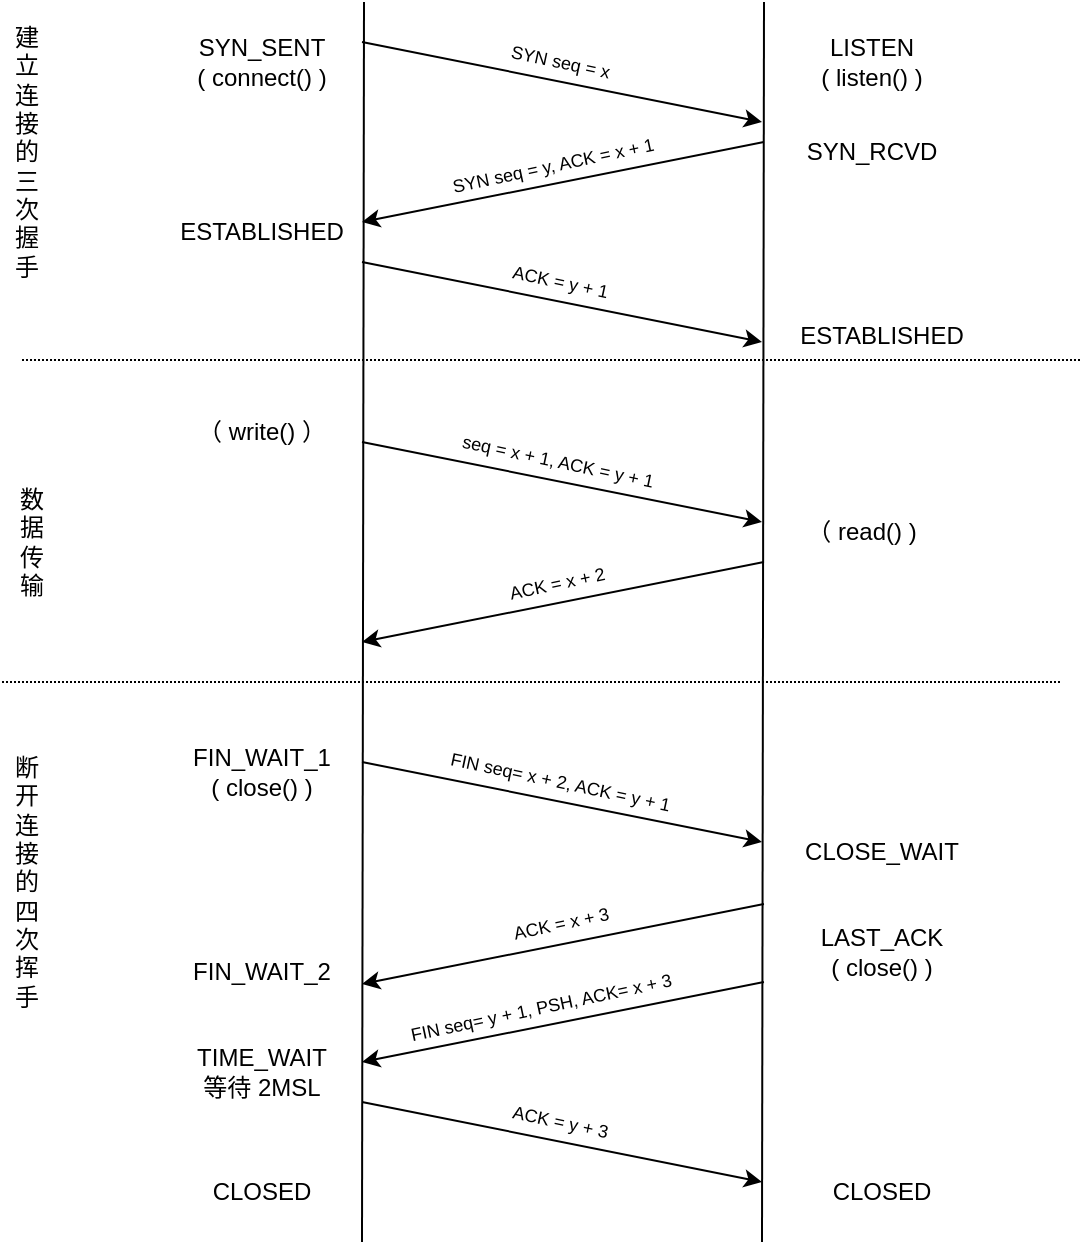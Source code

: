 <mxfile version="24.4.10" type="github">
  <diagram name="第 1 页" id="lxqsEcNkaPuK-fZSOA44">
    <mxGraphModel dx="548" dy="284" grid="1" gridSize="10" guides="1" tooltips="1" connect="1" arrows="1" fold="1" page="1" pageScale="1" pageWidth="1169" pageHeight="827" math="0" shadow="0">
      <root>
        <mxCell id="0" />
        <mxCell id="1" parent="0" />
        <mxCell id="_FQAXC7W-VBshnB_TiA--20" value="" style="edgeStyle=orthogonalEdgeStyle;rounded=0;orthogonalLoop=1;jettySize=auto;html=1;" parent="1" edge="1">
          <mxGeometry relative="1" as="geometry">
            <mxPoint x="190.0" y="240" as="sourcePoint" />
            <mxPoint x="190.0" y="240" as="targetPoint" />
          </mxGeometry>
        </mxCell>
        <mxCell id="xCKm-LhLHlY7K5r4dHXQ-1" value="" style="endArrow=none;html=1;rounded=0;" edge="1" parent="1">
          <mxGeometry width="50" height="50" relative="1" as="geometry">
            <mxPoint x="360" y="680" as="sourcePoint" />
            <mxPoint x="361" y="60" as="targetPoint" />
          </mxGeometry>
        </mxCell>
        <mxCell id="xCKm-LhLHlY7K5r4dHXQ-2" value="" style="endArrow=none;html=1;rounded=0;" edge="1" parent="1">
          <mxGeometry width="50" height="50" relative="1" as="geometry">
            <mxPoint x="560" y="680" as="sourcePoint" />
            <mxPoint x="561" y="60" as="targetPoint" />
          </mxGeometry>
        </mxCell>
        <mxCell id="xCKm-LhLHlY7K5r4dHXQ-3" value="SYN_SENT&lt;br&gt;( connect() )" style="text;html=1;align=center;verticalAlign=middle;whiteSpace=wrap;rounded=0;" vertex="1" parent="1">
          <mxGeometry x="270" y="75" width="80" height="30" as="geometry" />
        </mxCell>
        <mxCell id="xCKm-LhLHlY7K5r4dHXQ-4" value="" style="endArrow=classic;html=1;rounded=0;" edge="1" parent="1">
          <mxGeometry width="50" height="50" relative="1" as="geometry">
            <mxPoint x="360" y="280" as="sourcePoint" />
            <mxPoint x="560" y="320" as="targetPoint" />
          </mxGeometry>
        </mxCell>
        <mxCell id="xCKm-LhLHlY7K5r4dHXQ-5" value="&lt;font style=&quot;font-size: 9px;&quot;&gt;seq = x + 1, ACK = y + 1&amp;nbsp;&lt;/font&gt;" style="edgeLabel;html=1;align=center;verticalAlign=middle;resizable=0;points=[];rotation=12;" vertex="1" connectable="0" parent="xCKm-LhLHlY7K5r4dHXQ-4">
          <mxGeometry x="0.087" y="-2" relative="1" as="geometry">
            <mxPoint x="-10" y="-15" as="offset" />
          </mxGeometry>
        </mxCell>
        <mxCell id="xCKm-LhLHlY7K5r4dHXQ-6" value="" style="endArrow=classic;html=1;rounded=0;exitX=0;exitY=0;exitDx=0;exitDy=0;" edge="1" parent="1">
          <mxGeometry width="50" height="50" relative="1" as="geometry">
            <mxPoint x="560.952" y="130" as="sourcePoint" />
            <mxPoint x="360" y="170" as="targetPoint" />
          </mxGeometry>
        </mxCell>
        <mxCell id="xCKm-LhLHlY7K5r4dHXQ-7" value="&lt;font style=&quot;font-size: 9px;&quot;&gt;SYN seq = y, ACK = x + 1&lt;/font&gt;" style="edgeLabel;html=1;align=center;verticalAlign=middle;resizable=0;points=[];rotation=348;" vertex="1" connectable="0" parent="xCKm-LhLHlY7K5r4dHXQ-6">
          <mxGeometry x="-0.113" y="1" relative="1" as="geometry">
            <mxPoint x="-17" y="-8" as="offset" />
          </mxGeometry>
        </mxCell>
        <mxCell id="xCKm-LhLHlY7K5r4dHXQ-8" value="LISTEN&lt;br&gt;( listen() )" style="text;html=1;align=center;verticalAlign=middle;whiteSpace=wrap;rounded=0;" vertex="1" parent="1">
          <mxGeometry x="580" y="75" width="70" height="30" as="geometry" />
        </mxCell>
        <mxCell id="xCKm-LhLHlY7K5r4dHXQ-9" value="SYN_RCVD" style="text;html=1;align=center;verticalAlign=middle;whiteSpace=wrap;rounded=0;" vertex="1" parent="1">
          <mxGeometry x="580" y="120" width="70" height="30" as="geometry" />
        </mxCell>
        <mxCell id="xCKm-LhLHlY7K5r4dHXQ-10" value="ESTABLISHED" style="text;html=1;align=center;verticalAlign=middle;whiteSpace=wrap;rounded=0;" vertex="1" parent="1">
          <mxGeometry x="270" y="160" width="80" height="30" as="geometry" />
        </mxCell>
        <mxCell id="xCKm-LhLHlY7K5r4dHXQ-11" value="ESTABLISHED" style="text;html=1;align=center;verticalAlign=middle;whiteSpace=wrap;rounded=0;" vertex="1" parent="1">
          <mxGeometry x="580" y="212" width="80" height="30" as="geometry" />
        </mxCell>
        <mxCell id="xCKm-LhLHlY7K5r4dHXQ-12" value="" style="endArrow=classic;html=1;rounded=0;" edge="1" parent="1">
          <mxGeometry width="50" height="50" relative="1" as="geometry">
            <mxPoint x="360" y="190" as="sourcePoint" />
            <mxPoint x="560" y="230" as="targetPoint" />
          </mxGeometry>
        </mxCell>
        <mxCell id="xCKm-LhLHlY7K5r4dHXQ-13" value="&lt;font style=&quot;font-size: 9px;&quot;&gt;ACK = y + 1&lt;/font&gt;" style="edgeLabel;html=1;align=center;verticalAlign=middle;resizable=0;points=[];rotation=12;" vertex="1" connectable="0" parent="xCKm-LhLHlY7K5r4dHXQ-12">
          <mxGeometry x="0.087" y="-2" relative="1" as="geometry">
            <mxPoint x="-10" y="-15" as="offset" />
          </mxGeometry>
        </mxCell>
        <mxCell id="xCKm-LhLHlY7K5r4dHXQ-15" value="建立连接的三次握手" style="text;html=1;align=center;verticalAlign=middle;whiteSpace=wrap;rounded=0;flipV=0;flipH=1;direction=south;" vertex="1" parent="1">
          <mxGeometry x="190" y="75" width="5" height="120" as="geometry" />
        </mxCell>
        <mxCell id="xCKm-LhLHlY7K5r4dHXQ-20" value="" style="endArrow=none;html=1;rounded=0;dashed=1;dashPattern=1 1;" edge="1" parent="1">
          <mxGeometry width="50" height="50" relative="1" as="geometry">
            <mxPoint x="190.0" y="239" as="sourcePoint" />
            <mxPoint x="720" y="239" as="targetPoint" />
          </mxGeometry>
        </mxCell>
        <mxCell id="xCKm-LhLHlY7K5r4dHXQ-21" value="数据传输" style="text;html=1;align=center;verticalAlign=middle;whiteSpace=wrap;rounded=0;flipV=0;flipH=1;direction=south;" vertex="1" parent="1">
          <mxGeometry x="190" y="270" width="10" height="120" as="geometry" />
        </mxCell>
        <mxCell id="xCKm-LhLHlY7K5r4dHXQ-22" value="" style="endArrow=none;html=1;rounded=0;dashed=1;dashPattern=1 1;" edge="1" parent="1">
          <mxGeometry width="50" height="50" relative="1" as="geometry">
            <mxPoint x="180.0" y="400" as="sourcePoint" />
            <mxPoint x="710" y="400" as="targetPoint" />
          </mxGeometry>
        </mxCell>
        <mxCell id="xCKm-LhLHlY7K5r4dHXQ-24" value="" style="endArrow=classic;html=1;rounded=0;" edge="1" parent="1">
          <mxGeometry width="50" height="50" relative="1" as="geometry">
            <mxPoint x="360" y="80" as="sourcePoint" />
            <mxPoint x="560" y="120" as="targetPoint" />
          </mxGeometry>
        </mxCell>
        <mxCell id="xCKm-LhLHlY7K5r4dHXQ-25" value="&lt;font style=&quot;font-size: 9px;&quot;&gt;SYN seq = x&lt;/font&gt;" style="edgeLabel;html=1;align=center;verticalAlign=middle;resizable=0;points=[];rotation=12;" vertex="1" connectable="0" parent="xCKm-LhLHlY7K5r4dHXQ-24">
          <mxGeometry x="0.087" y="-2" relative="1" as="geometry">
            <mxPoint x="-10" y="-15" as="offset" />
          </mxGeometry>
        </mxCell>
        <mxCell id="xCKm-LhLHlY7K5r4dHXQ-26" value="" style="endArrow=classic;html=1;rounded=0;exitX=0;exitY=0;exitDx=0;exitDy=0;" edge="1" parent="1">
          <mxGeometry width="50" height="50" relative="1" as="geometry">
            <mxPoint x="560.952" y="340" as="sourcePoint" />
            <mxPoint x="360" y="380" as="targetPoint" />
          </mxGeometry>
        </mxCell>
        <mxCell id="xCKm-LhLHlY7K5r4dHXQ-27" value="&lt;font style=&quot;font-size: 9px;&quot;&gt;ACK = x + 2&lt;/font&gt;" style="edgeLabel;html=1;align=center;verticalAlign=middle;resizable=0;points=[];rotation=348;" vertex="1" connectable="0" parent="xCKm-LhLHlY7K5r4dHXQ-26">
          <mxGeometry x="-0.113" y="1" relative="1" as="geometry">
            <mxPoint x="-15" y="-9" as="offset" />
          </mxGeometry>
        </mxCell>
        <mxCell id="xCKm-LhLHlY7K5r4dHXQ-28" value="（ write() ）" style="text;html=1;align=center;verticalAlign=middle;whiteSpace=wrap;rounded=0;" vertex="1" parent="1">
          <mxGeometry x="270" y="260" width="80" height="30" as="geometry" />
        </mxCell>
        <mxCell id="xCKm-LhLHlY7K5r4dHXQ-29" value="（ read() )" style="text;html=1;align=center;verticalAlign=middle;whiteSpace=wrap;rounded=0;" vertex="1" parent="1">
          <mxGeometry x="570" y="310" width="80" height="30" as="geometry" />
        </mxCell>
        <mxCell id="xCKm-LhLHlY7K5r4dHXQ-30" value="断开连接的四次挥手" style="text;html=1;align=center;verticalAlign=middle;whiteSpace=wrap;rounded=0;flipV=0;flipH=1;direction=south;" vertex="1" parent="1">
          <mxGeometry x="190" y="440" width="5" height="120" as="geometry" />
        </mxCell>
        <mxCell id="xCKm-LhLHlY7K5r4dHXQ-31" value="FIN_WAIT_1&lt;br&gt;( close() )" style="text;html=1;align=center;verticalAlign=middle;whiteSpace=wrap;rounded=0;" vertex="1" parent="1">
          <mxGeometry x="270" y="430" width="80" height="30" as="geometry" />
        </mxCell>
        <mxCell id="xCKm-LhLHlY7K5r4dHXQ-32" value="" style="endArrow=classic;html=1;rounded=0;" edge="1" parent="1">
          <mxGeometry width="50" height="50" relative="1" as="geometry">
            <mxPoint x="360" y="440" as="sourcePoint" />
            <mxPoint x="560" y="480" as="targetPoint" />
          </mxGeometry>
        </mxCell>
        <mxCell id="xCKm-LhLHlY7K5r4dHXQ-33" value="&lt;font style=&quot;font-size: 9px;&quot;&gt;FIN seq= x + 2, ACK = y + 1&lt;/font&gt;" style="edgeLabel;html=1;align=center;verticalAlign=middle;resizable=0;points=[];rotation=12;" vertex="1" connectable="0" parent="xCKm-LhLHlY7K5r4dHXQ-32">
          <mxGeometry x="0.087" y="-2" relative="1" as="geometry">
            <mxPoint x="-10" y="-15" as="offset" />
          </mxGeometry>
        </mxCell>
        <mxCell id="xCKm-LhLHlY7K5r4dHXQ-34" value="" style="endArrow=classic;html=1;rounded=0;exitX=0;exitY=0;exitDx=0;exitDy=0;" edge="1" parent="1">
          <mxGeometry width="50" height="50" relative="1" as="geometry">
            <mxPoint x="560.952" y="511" as="sourcePoint" />
            <mxPoint x="360" y="551" as="targetPoint" />
          </mxGeometry>
        </mxCell>
        <mxCell id="xCKm-LhLHlY7K5r4dHXQ-35" value="&lt;font style=&quot;font-size: 9px;&quot;&gt;ACK = x + 3&lt;/font&gt;" style="edgeLabel;html=1;align=center;verticalAlign=middle;resizable=0;points=[];rotation=348;" vertex="1" connectable="0" parent="xCKm-LhLHlY7K5r4dHXQ-34">
          <mxGeometry x="-0.113" y="1" relative="1" as="geometry">
            <mxPoint x="-13" y="-10" as="offset" />
          </mxGeometry>
        </mxCell>
        <mxCell id="xCKm-LhLHlY7K5r4dHXQ-36" value="CLOSE_WAIT" style="text;html=1;align=center;verticalAlign=middle;whiteSpace=wrap;rounded=0;" vertex="1" parent="1">
          <mxGeometry x="580" y="470" width="80" height="30" as="geometry" />
        </mxCell>
        <mxCell id="xCKm-LhLHlY7K5r4dHXQ-37" value="LAST_ACK&lt;div&gt;( close() )&lt;/div&gt;" style="text;html=1;align=center;verticalAlign=middle;whiteSpace=wrap;rounded=0;" vertex="1" parent="1">
          <mxGeometry x="580" y="520" width="80" height="30" as="geometry" />
        </mxCell>
        <mxCell id="xCKm-LhLHlY7K5r4dHXQ-38" value="FIN_WAIT_2" style="text;html=1;align=center;verticalAlign=middle;whiteSpace=wrap;rounded=0;" vertex="1" parent="1">
          <mxGeometry x="270" y="530" width="80" height="30" as="geometry" />
        </mxCell>
        <mxCell id="xCKm-LhLHlY7K5r4dHXQ-39" value="" style="endArrow=classic;html=1;rounded=0;exitX=0;exitY=0;exitDx=0;exitDy=0;" edge="1" parent="1">
          <mxGeometry width="50" height="50" relative="1" as="geometry">
            <mxPoint x="560.952" y="550" as="sourcePoint" />
            <mxPoint x="360" y="590" as="targetPoint" />
          </mxGeometry>
        </mxCell>
        <mxCell id="xCKm-LhLHlY7K5r4dHXQ-40" value="&lt;font style=&quot;font-size: 9px;&quot;&gt;FIN seq= y + 1, PSH, ACK= x + 3&lt;/font&gt;" style="edgeLabel;html=1;align=center;verticalAlign=middle;resizable=0;points=[];rotation=348;" vertex="1" connectable="0" parent="xCKm-LhLHlY7K5r4dHXQ-39">
          <mxGeometry x="-0.113" y="1" relative="1" as="geometry">
            <mxPoint x="-23" y="-7" as="offset" />
          </mxGeometry>
        </mxCell>
        <mxCell id="xCKm-LhLHlY7K5r4dHXQ-41" value="TIME_WAIT&lt;br&gt;等待 2MSL" style="text;html=1;align=center;verticalAlign=middle;whiteSpace=wrap;rounded=0;" vertex="1" parent="1">
          <mxGeometry x="270" y="580" width="80" height="30" as="geometry" />
        </mxCell>
        <mxCell id="xCKm-LhLHlY7K5r4dHXQ-43" value="" style="endArrow=classic;html=1;rounded=0;" edge="1" parent="1">
          <mxGeometry width="50" height="50" relative="1" as="geometry">
            <mxPoint x="360" y="610" as="sourcePoint" />
            <mxPoint x="560" y="650" as="targetPoint" />
          </mxGeometry>
        </mxCell>
        <mxCell id="xCKm-LhLHlY7K5r4dHXQ-44" value="&lt;font style=&quot;font-size: 9px;&quot;&gt;ACK = y + 3&lt;/font&gt;" style="edgeLabel;html=1;align=center;verticalAlign=middle;resizable=0;points=[];rotation=12;" vertex="1" connectable="0" parent="xCKm-LhLHlY7K5r4dHXQ-43">
          <mxGeometry x="0.087" y="-2" relative="1" as="geometry">
            <mxPoint x="-10" y="-15" as="offset" />
          </mxGeometry>
        </mxCell>
        <mxCell id="xCKm-LhLHlY7K5r4dHXQ-45" value="CLOSED" style="text;html=1;align=center;verticalAlign=middle;whiteSpace=wrap;rounded=0;" vertex="1" parent="1">
          <mxGeometry x="580" y="640" width="80" height="30" as="geometry" />
        </mxCell>
        <mxCell id="xCKm-LhLHlY7K5r4dHXQ-46" value="CLOSED" style="text;html=1;align=center;verticalAlign=middle;whiteSpace=wrap;rounded=0;" vertex="1" parent="1">
          <mxGeometry x="270" y="640" width="80" height="30" as="geometry" />
        </mxCell>
      </root>
    </mxGraphModel>
  </diagram>
</mxfile>
